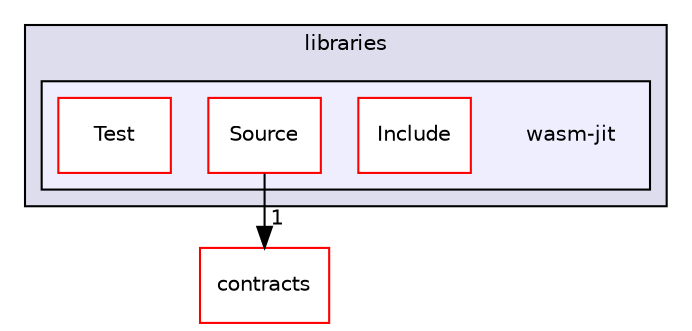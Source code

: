 digraph "libraries/wasm-jit" {
  compound=true
  node [ fontsize="10", fontname="Helvetica"];
  edge [ labelfontsize="10", labelfontname="Helvetica"];
  subgraph clusterdir_bc0718b08fb2015b8e59c47b2805f60c {
    graph [ bgcolor="#ddddee", pencolor="black", label="libraries" fontname="Helvetica", fontsize="10", URL="dir_bc0718b08fb2015b8e59c47b2805f60c.html"]
  subgraph clusterdir_b71a61cc67f472608e7deabc52691f74 {
    graph [ bgcolor="#eeeeff", pencolor="black", label="" URL="dir_b71a61cc67f472608e7deabc52691f74.html"];
    dir_b71a61cc67f472608e7deabc52691f74 [shape=plaintext label="wasm-jit"];
    dir_f02547e720536c6517a82c7d0c2ade9d [shape=box label="Include" color="red" fillcolor="white" style="filled" URL="dir_f02547e720536c6517a82c7d0c2ade9d.html"];
    dir_f3751462bfdf8cf305c98e30e6ed6331 [shape=box label="Source" color="red" fillcolor="white" style="filled" URL="dir_f3751462bfdf8cf305c98e30e6ed6331.html"];
    dir_d78bc77d3cf1e7b7b06025f503e3bc20 [shape=box label="Test" color="red" fillcolor="white" style="filled" URL="dir_d78bc77d3cf1e7b7b06025f503e3bc20.html"];
  }
  }
  dir_ae9b15dd87e066e1908bbd90e8f38627 [shape=box label="contracts" fillcolor="white" style="filled" color="red" URL="dir_ae9b15dd87e066e1908bbd90e8f38627.html"];
  dir_f3751462bfdf8cf305c98e30e6ed6331->dir_ae9b15dd87e066e1908bbd90e8f38627 [headlabel="1", labeldistance=1.5 headhref="dir_000055_000000.html"];
}
